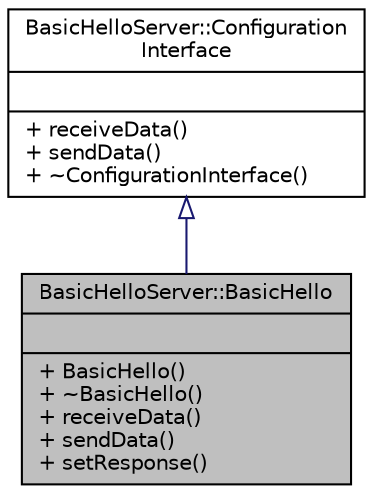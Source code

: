 digraph "BasicHelloServer::BasicHello"
{
 // INTERACTIVE_SVG=YES
 // LATEX_PDF_SIZE
  edge [fontname="Helvetica",fontsize="10",labelfontname="Helvetica",labelfontsize="10"];
  node [fontname="Helvetica",fontsize="10",shape=record];
  Node2 [label="{BasicHelloServer::BasicHello\n||+ BasicHello()\l+ ~BasicHello()\l+ receiveData()\l+ sendData()\l+ setResponse()\l}",height=0.2,width=0.4,color="black", fillcolor="grey75", style="filled", fontcolor="black",tooltip="A basic hello class."];
  Node3 -> Node2 [dir="back",color="midnightblue",fontsize="10",style="solid",arrowtail="onormal",fontname="Helvetica"];
  Node3 [label="{BasicHelloServer::Configuration\lInterface\n||+ receiveData()\l+ sendData()\l+ ~ConfigurationInterface()\l}",height=0.2,width=0.4,color="black", fillcolor="white", style="filled",URL="$dc/dae/classBasicHelloServer_1_1ConfigurationInterface.html",tooltip="ConfigurationInterface."];
}

